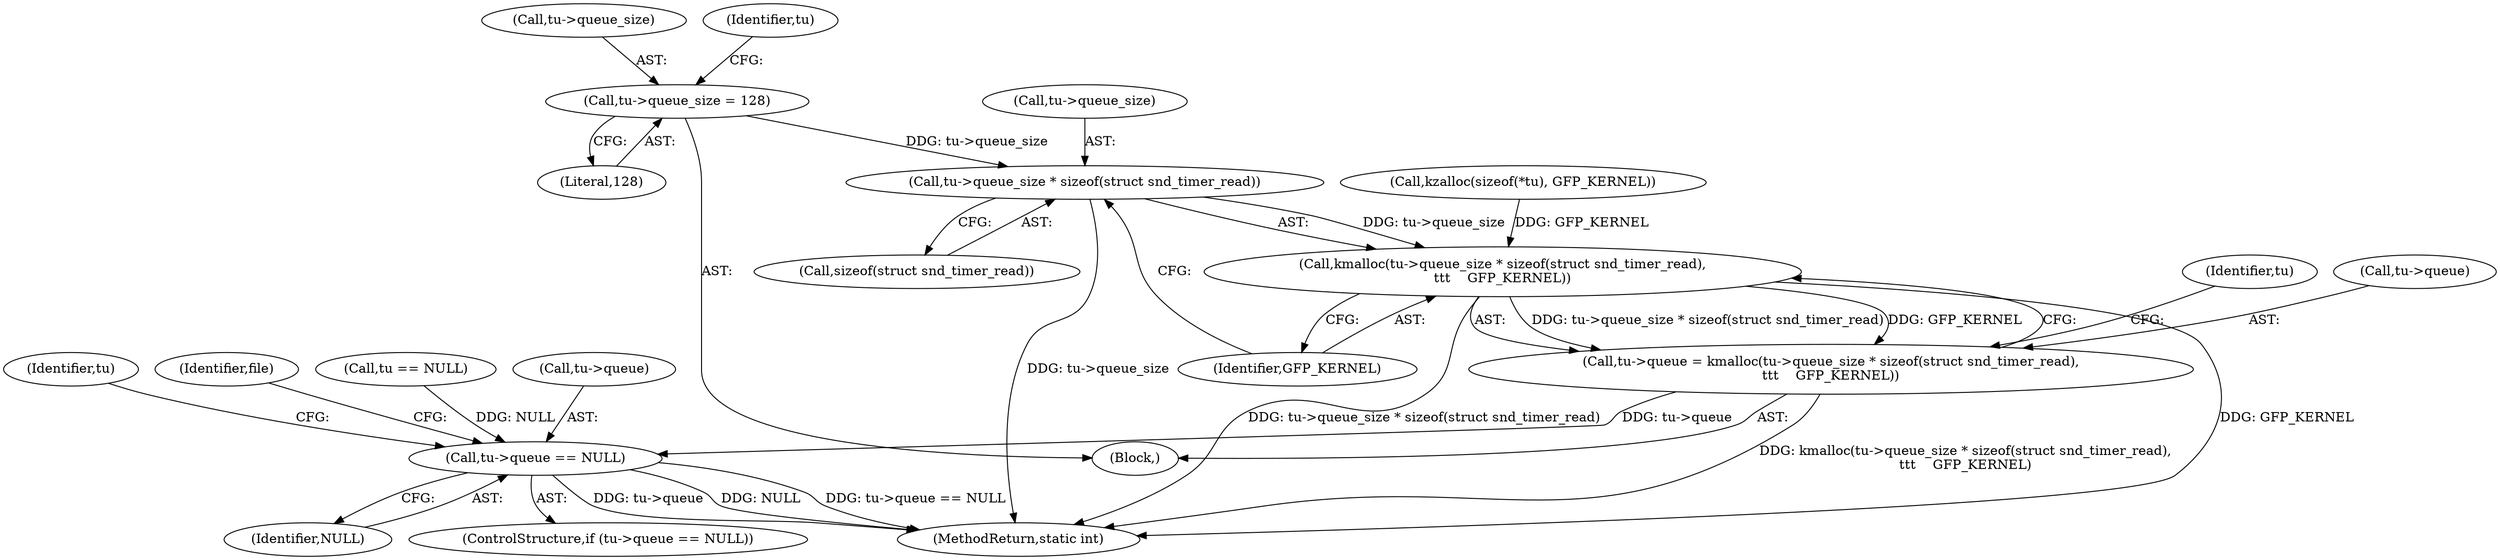 digraph "0_linux_af368027a49a751d6ff4ee9e3f9961f35bb4fede_0@API" {
"1000161" [label="(Call,tu->queue_size * sizeof(struct snd_timer_read))"];
"1000151" [label="(Call,tu->queue_size = 128)"];
"1000160" [label="(Call,kmalloc(tu->queue_size * sizeof(struct snd_timer_read),\n\t\t\t    GFP_KERNEL))"];
"1000156" [label="(Call,tu->queue = kmalloc(tu->queue_size * sizeof(struct snd_timer_read),\n\t\t\t    GFP_KERNEL))"];
"1000169" [label="(Call,tu->queue == NULL)"];
"1000171" [label="(Identifier,tu)"];
"1000176" [label="(Identifier,tu)"];
"1000151" [label="(Call,tu->queue_size = 128)"];
"1000162" [label="(Call,tu->queue_size)"];
"1000160" [label="(Call,kmalloc(tu->queue_size * sizeof(struct snd_timer_read),\n\t\t\t    GFP_KERNEL))"];
"1000167" [label="(Identifier,GFP_KERNEL)"];
"1000156" [label="(Call,tu->queue = kmalloc(tu->queue_size * sizeof(struct snd_timer_read),\n\t\t\t    GFP_KERNEL))"];
"1000165" [label="(Call,sizeof(struct snd_timer_read))"];
"1000152" [label="(Call,tu->queue_size)"];
"1000119" [label="(Call,kzalloc(sizeof(*tu), GFP_KERNEL))"];
"1000157" [label="(Call,tu->queue)"];
"1000182" [label="(Identifier,file)"];
"1000125" [label="(Call,tu == NULL)"];
"1000170" [label="(Call,tu->queue)"];
"1000161" [label="(Call,tu->queue_size * sizeof(struct snd_timer_read))"];
"1000187" [label="(MethodReturn,static int)"];
"1000173" [label="(Identifier,NULL)"];
"1000155" [label="(Literal,128)"];
"1000158" [label="(Identifier,tu)"];
"1000169" [label="(Call,tu->queue == NULL)"];
"1000103" [label="(Block,)"];
"1000168" [label="(ControlStructure,if (tu->queue == NULL))"];
"1000161" -> "1000160"  [label="AST: "];
"1000161" -> "1000165"  [label="CFG: "];
"1000162" -> "1000161"  [label="AST: "];
"1000165" -> "1000161"  [label="AST: "];
"1000167" -> "1000161"  [label="CFG: "];
"1000161" -> "1000187"  [label="DDG: tu->queue_size"];
"1000161" -> "1000160"  [label="DDG: tu->queue_size"];
"1000151" -> "1000161"  [label="DDG: tu->queue_size"];
"1000151" -> "1000103"  [label="AST: "];
"1000151" -> "1000155"  [label="CFG: "];
"1000152" -> "1000151"  [label="AST: "];
"1000155" -> "1000151"  [label="AST: "];
"1000158" -> "1000151"  [label="CFG: "];
"1000160" -> "1000156"  [label="AST: "];
"1000160" -> "1000167"  [label="CFG: "];
"1000167" -> "1000160"  [label="AST: "];
"1000156" -> "1000160"  [label="CFG: "];
"1000160" -> "1000187"  [label="DDG: GFP_KERNEL"];
"1000160" -> "1000187"  [label="DDG: tu->queue_size * sizeof(struct snd_timer_read)"];
"1000160" -> "1000156"  [label="DDG: tu->queue_size * sizeof(struct snd_timer_read)"];
"1000160" -> "1000156"  [label="DDG: GFP_KERNEL"];
"1000119" -> "1000160"  [label="DDG: GFP_KERNEL"];
"1000156" -> "1000103"  [label="AST: "];
"1000157" -> "1000156"  [label="AST: "];
"1000171" -> "1000156"  [label="CFG: "];
"1000156" -> "1000187"  [label="DDG: kmalloc(tu->queue_size * sizeof(struct snd_timer_read),\n\t\t\t    GFP_KERNEL)"];
"1000156" -> "1000169"  [label="DDG: tu->queue"];
"1000169" -> "1000168"  [label="AST: "];
"1000169" -> "1000173"  [label="CFG: "];
"1000170" -> "1000169"  [label="AST: "];
"1000173" -> "1000169"  [label="AST: "];
"1000176" -> "1000169"  [label="CFG: "];
"1000182" -> "1000169"  [label="CFG: "];
"1000169" -> "1000187"  [label="DDG: tu->queue == NULL"];
"1000169" -> "1000187"  [label="DDG: tu->queue"];
"1000169" -> "1000187"  [label="DDG: NULL"];
"1000125" -> "1000169"  [label="DDG: NULL"];
}
